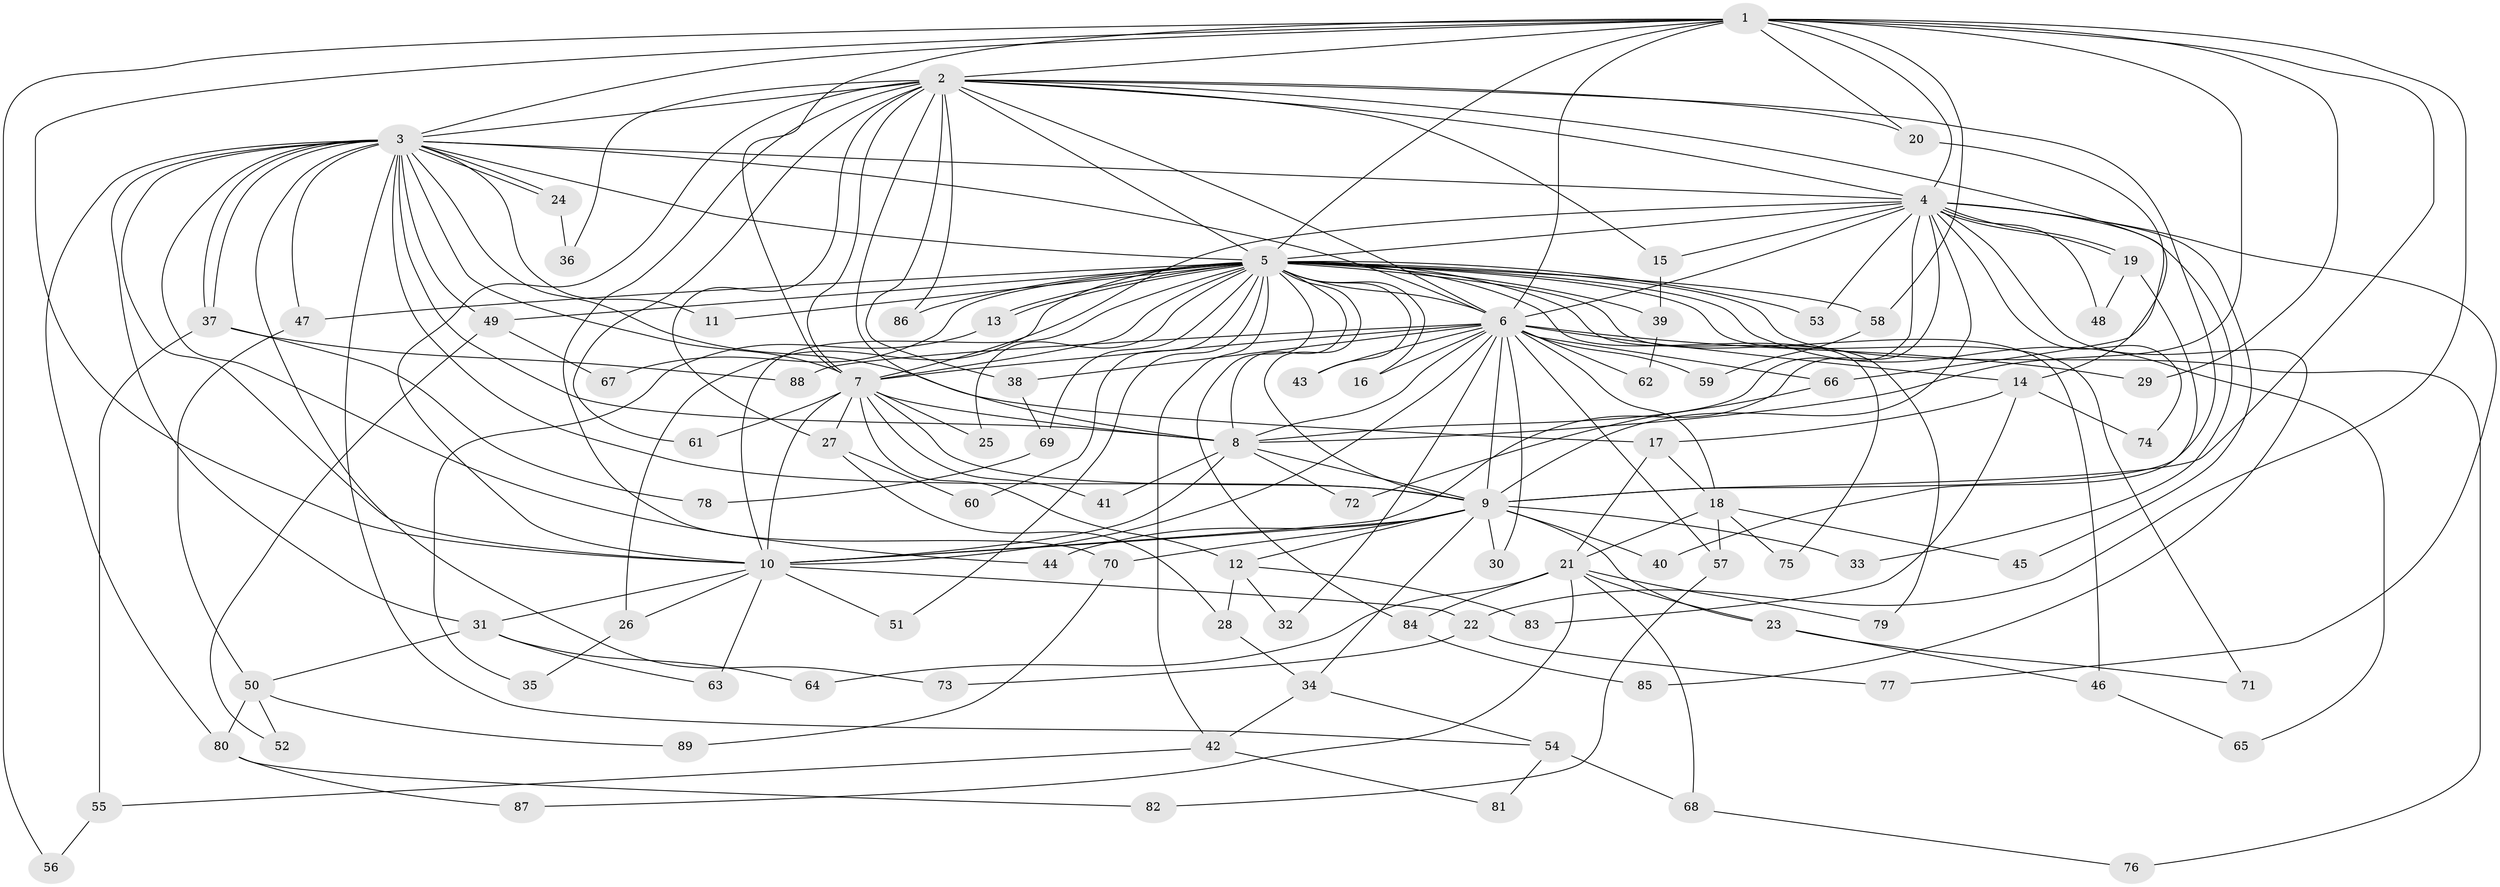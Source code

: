 // coarse degree distribution, {24: 0.038461538461538464, 9: 0.038461538461538464, 1: 0.38461538461538464, 2: 0.3076923076923077, 6: 0.038461538461538464, 3: 0.15384615384615385, 5: 0.038461538461538464}
// Generated by graph-tools (version 1.1) at 2025/17/03/04/25 18:17:16]
// undirected, 89 vertices, 203 edges
graph export_dot {
graph [start="1"]
  node [color=gray90,style=filled];
  1;
  2;
  3;
  4;
  5;
  6;
  7;
  8;
  9;
  10;
  11;
  12;
  13;
  14;
  15;
  16;
  17;
  18;
  19;
  20;
  21;
  22;
  23;
  24;
  25;
  26;
  27;
  28;
  29;
  30;
  31;
  32;
  33;
  34;
  35;
  36;
  37;
  38;
  39;
  40;
  41;
  42;
  43;
  44;
  45;
  46;
  47;
  48;
  49;
  50;
  51;
  52;
  53;
  54;
  55;
  56;
  57;
  58;
  59;
  60;
  61;
  62;
  63;
  64;
  65;
  66;
  67;
  68;
  69;
  70;
  71;
  72;
  73;
  74;
  75;
  76;
  77;
  78;
  79;
  80;
  81;
  82;
  83;
  84;
  85;
  86;
  87;
  88;
  89;
  1 -- 2;
  1 -- 3;
  1 -- 4;
  1 -- 5;
  1 -- 6;
  1 -- 7;
  1 -- 8;
  1 -- 9;
  1 -- 10;
  1 -- 20;
  1 -- 22;
  1 -- 29;
  1 -- 56;
  1 -- 58;
  2 -- 3;
  2 -- 4;
  2 -- 5;
  2 -- 6;
  2 -- 7;
  2 -- 8;
  2 -- 9;
  2 -- 10;
  2 -- 14;
  2 -- 15;
  2 -- 20;
  2 -- 27;
  2 -- 36;
  2 -- 38;
  2 -- 61;
  2 -- 70;
  2 -- 86;
  3 -- 4;
  3 -- 5;
  3 -- 6;
  3 -- 7;
  3 -- 8;
  3 -- 9;
  3 -- 10;
  3 -- 11;
  3 -- 17;
  3 -- 24;
  3 -- 24;
  3 -- 31;
  3 -- 37;
  3 -- 37;
  3 -- 44;
  3 -- 47;
  3 -- 49;
  3 -- 54;
  3 -- 73;
  3 -- 80;
  4 -- 5;
  4 -- 6;
  4 -- 7;
  4 -- 8;
  4 -- 9;
  4 -- 10;
  4 -- 15;
  4 -- 19;
  4 -- 19;
  4 -- 33;
  4 -- 45;
  4 -- 48;
  4 -- 53;
  4 -- 74;
  4 -- 77;
  4 -- 85;
  5 -- 6;
  5 -- 7;
  5 -- 8;
  5 -- 9;
  5 -- 10;
  5 -- 11;
  5 -- 13;
  5 -- 13;
  5 -- 16;
  5 -- 25;
  5 -- 26;
  5 -- 39;
  5 -- 42;
  5 -- 43;
  5 -- 46;
  5 -- 47;
  5 -- 49;
  5 -- 51;
  5 -- 53;
  5 -- 58;
  5 -- 60;
  5 -- 65;
  5 -- 67;
  5 -- 69;
  5 -- 71;
  5 -- 75;
  5 -- 76;
  5 -- 79;
  5 -- 84;
  5 -- 86;
  6 -- 7;
  6 -- 8;
  6 -- 9;
  6 -- 10;
  6 -- 14;
  6 -- 16;
  6 -- 18;
  6 -- 29;
  6 -- 30;
  6 -- 32;
  6 -- 38;
  6 -- 43;
  6 -- 57;
  6 -- 59;
  6 -- 62;
  6 -- 66;
  6 -- 88;
  7 -- 8;
  7 -- 9;
  7 -- 10;
  7 -- 12;
  7 -- 25;
  7 -- 27;
  7 -- 41;
  7 -- 61;
  8 -- 9;
  8 -- 10;
  8 -- 41;
  8 -- 72;
  9 -- 10;
  9 -- 12;
  9 -- 23;
  9 -- 30;
  9 -- 33;
  9 -- 34;
  9 -- 40;
  9 -- 44;
  9 -- 70;
  10 -- 22;
  10 -- 26;
  10 -- 31;
  10 -- 51;
  10 -- 63;
  12 -- 28;
  12 -- 32;
  12 -- 83;
  13 -- 35;
  14 -- 17;
  14 -- 74;
  14 -- 83;
  15 -- 39;
  17 -- 18;
  17 -- 21;
  18 -- 21;
  18 -- 45;
  18 -- 57;
  18 -- 75;
  19 -- 40;
  19 -- 48;
  20 -- 66;
  21 -- 23;
  21 -- 64;
  21 -- 68;
  21 -- 79;
  21 -- 84;
  21 -- 87;
  22 -- 73;
  22 -- 77;
  23 -- 46;
  23 -- 71;
  24 -- 36;
  26 -- 35;
  27 -- 28;
  27 -- 60;
  28 -- 34;
  31 -- 50;
  31 -- 63;
  31 -- 64;
  34 -- 42;
  34 -- 54;
  37 -- 55;
  37 -- 78;
  37 -- 88;
  38 -- 69;
  39 -- 62;
  42 -- 55;
  42 -- 81;
  46 -- 65;
  47 -- 50;
  49 -- 52;
  49 -- 67;
  50 -- 52;
  50 -- 80;
  50 -- 89;
  54 -- 68;
  54 -- 81;
  55 -- 56;
  57 -- 82;
  58 -- 59;
  66 -- 72;
  68 -- 76;
  69 -- 78;
  70 -- 89;
  80 -- 82;
  80 -- 87;
  84 -- 85;
}
